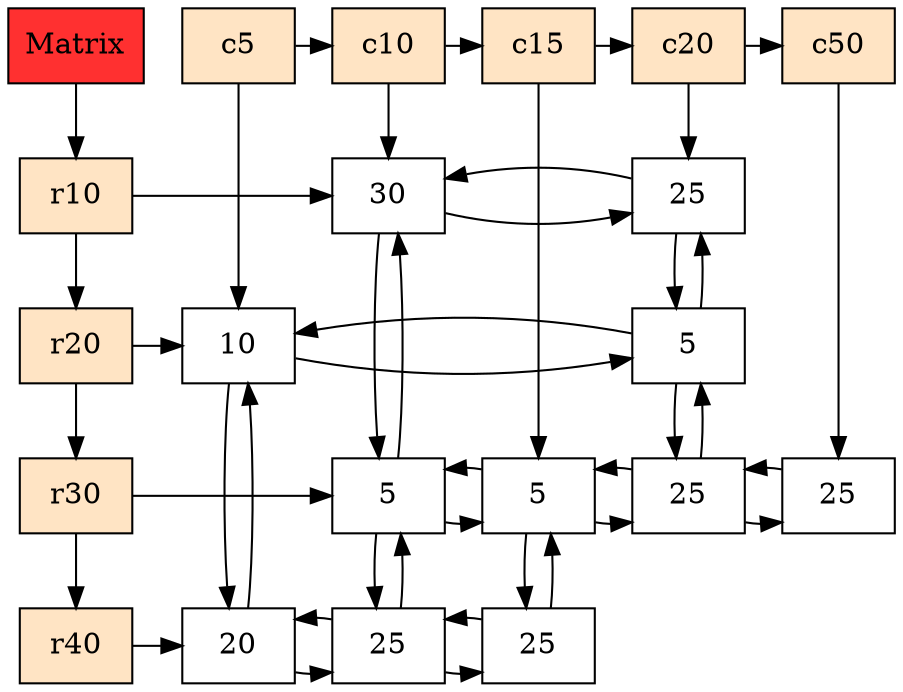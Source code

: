 digraph G{
  node[shape=box];
  MTX[ label = "Matrix", style = filled, fillcolor = firebrick1, group = 0 ];
  "c5" [label = "c5"  style = filled, fillcolor = bisque1, group = 5 ];
  "c10" [label = "c10"  style = filled, fillcolor = bisque1, group = 10 ];
  "c15" [label = "c15"  style = filled, fillcolor = bisque1, group = 15 ];
  "c20" [label = "c20"  style = filled, fillcolor = bisque1, group = 20 ];
  "c50" [label = "c50"  style = filled, fillcolor = bisque1, group = 50 ];
  "r10" [label = "r10"  style = filled, fillcolor = bisque1, group = 0 ];
  "r20" [label = "r20"  style = filled, fillcolor = bisque1, group = 0 ];
  "r30" [label = "r30"  style = filled, fillcolor = bisque1, group = 0 ];
  "r40" [label = "r40"  style = filled, fillcolor = bisque1, group = 0 ];
  { rank = same; "MTX";"c5";"c10";"c15";"c20";"c50";};
  { rank = same; "r10";"6741152";"6758464";};
  { rank = same; "r20";"6759392";"6866976";};
  { rank = same; "r30";"6729920";"6729232";"6867232";"6867488";};
  { rank = same; "r40";"6740976";"6726016";"6726752";};
  "6741152" [label = "30" group = 10];
  "6758464" [label = "25" group = 20];
  "6759392" [label = "10" group = 5];
  "6866976" [label = "5" group = 20];
  "6729920" [label = "5" group = 10];
  "6729232" [label = "5" group = 15];
  "6867232" [label = "25" group = 20];
  "6867488" [label = "25" group = 50];
  "6740976" [label = "20" group = 5];
  "6726016" [label = "25" group = 10];
  "6726752" [label = "25" group = 15];
  "c5" -> "c10";
  "c10" -> "c15";
  "c15" -> "c20";
  "c20" -> "c50";
  "MTX" -> "r10";
  "r10" -> "r20";
  "r10" -> "6741152";
  "6741152" -> "6758464";
  "6741152" -> "6729920";
  "c10" -> "6741152";
  "6758464" -> "6741152";
  "6758464" -> "6866976";
  "c20" -> "6758464";
  "r20" -> "r30";
  "r20" -> "6759392";
  "6759392" -> "6866976";
  "6759392" -> "6740976";
  "c5" -> "6759392";
  "6866976" -> "6759392";
  "6866976" -> "6867232";
  "6866976" -> "6758464";
  "r30" -> "r40";
  "r30" -> "6729920";
  "6729920" -> "6729232";
  "6729920" -> "6726016";
  "6729920" -> "6741152";
  "6729232" -> "6867232";
  "6729232" -> "6729920";
  "6729232" -> "6726752";
  "c15" -> "6729232";
  "6867232" -> "6867488";
  "6867232" -> "6729232";
  "6867232" -> "6866976";
  "6867488" -> "6867232";
  "c50" -> "6867488";
  "r40" -> "6740976";
  "6740976" -> "6726016";
  "6740976" -> "6759392";
  "6726016" -> "6726752";
  "6726016" -> "6740976";
  "6726016" -> "6729920";
  "6726752" -> "6726016";
  "6726752" -> "6729232";
}
